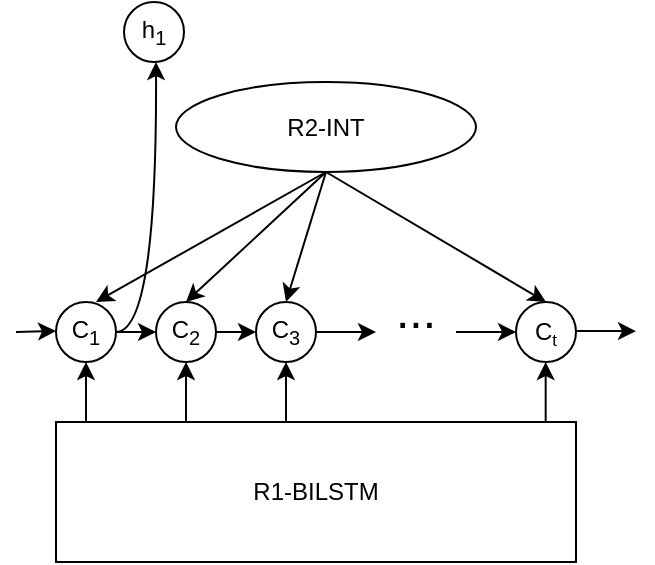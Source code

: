 <mxfile version="13.6.9" type="github">
  <diagram id="DdoQsM5gWPnd4OZK94Kb" name="Page-1">
    <mxGraphModel dx="648" dy="382" grid="1" gridSize="10" guides="1" tooltips="1" connect="1" arrows="1" fold="1" page="1" pageScale="1" pageWidth="827" pageHeight="1169" math="0" shadow="0">
      <root>
        <mxCell id="0" />
        <mxCell id="1" parent="0" />
        <mxCell id="znBHzXkmCNQ7pyG8SXvY-15" value="R1-BILSTM" style="rounded=0;whiteSpace=wrap;html=1;" vertex="1" parent="1">
          <mxGeometry x="350" y="710" width="260" height="70" as="geometry" />
        </mxCell>
        <mxCell id="znBHzXkmCNQ7pyG8SXvY-17" value="&lt;font&gt;C&lt;sub&gt;1&lt;/sub&gt;&lt;/font&gt;" style="ellipse;whiteSpace=wrap;html=1;aspect=fixed;" vertex="1" parent="1">
          <mxGeometry x="350" y="650" width="30" height="30" as="geometry" />
        </mxCell>
        <mxCell id="znBHzXkmCNQ7pyG8SXvY-19" value="&lt;span&gt;C&lt;/span&gt;&lt;sub&gt;3&lt;/sub&gt;" style="ellipse;whiteSpace=wrap;html=1;aspect=fixed;" vertex="1" parent="1">
          <mxGeometry x="450" y="650" width="30" height="30" as="geometry" />
        </mxCell>
        <mxCell id="znBHzXkmCNQ7pyG8SXvY-20" value="C&lt;span style=&quot;font-size: 10px&quot;&gt;&lt;sub&gt;t&lt;/sub&gt;&lt;/span&gt;" style="ellipse;whiteSpace=wrap;html=1;aspect=fixed;" vertex="1" parent="1">
          <mxGeometry x="580" y="650" width="30" height="30" as="geometry" />
        </mxCell>
        <mxCell id="znBHzXkmCNQ7pyG8SXvY-22" value="R2-INT" style="ellipse;whiteSpace=wrap;html=1;" vertex="1" parent="1">
          <mxGeometry x="410" y="540" width="150" height="45" as="geometry" />
        </mxCell>
        <mxCell id="znBHzXkmCNQ7pyG8SXvY-23" value="&lt;span&gt;C&lt;/span&gt;&lt;sub&gt;2&lt;/sub&gt;" style="ellipse;whiteSpace=wrap;html=1;aspect=fixed;" vertex="1" parent="1">
          <mxGeometry x="400" y="650" width="30" height="30" as="geometry" />
        </mxCell>
        <mxCell id="znBHzXkmCNQ7pyG8SXvY-25" value="" style="endArrow=classic;html=1;" edge="1" parent="1">
          <mxGeometry width="50" height="50" relative="1" as="geometry">
            <mxPoint x="330" y="665" as="sourcePoint" />
            <mxPoint x="350" y="664.5" as="targetPoint" />
          </mxGeometry>
        </mxCell>
        <mxCell id="znBHzXkmCNQ7pyG8SXvY-26" value="" style="endArrow=classic;html=1;entryX=0;entryY=0.5;entryDx=0;entryDy=0;exitX=1;exitY=0.5;exitDx=0;exitDy=0;" edge="1" parent="1" source="znBHzXkmCNQ7pyG8SXvY-17" target="znBHzXkmCNQ7pyG8SXvY-23">
          <mxGeometry width="50" height="50" relative="1" as="geometry">
            <mxPoint x="330" y="674.5" as="sourcePoint" />
            <mxPoint x="360" y="674.5" as="targetPoint" />
          </mxGeometry>
        </mxCell>
        <mxCell id="znBHzXkmCNQ7pyG8SXvY-27" value="" style="endArrow=classic;html=1;entryX=0;entryY=0.5;entryDx=0;entryDy=0;" edge="1" parent="1" target="znBHzXkmCNQ7pyG8SXvY-19">
          <mxGeometry width="50" height="50" relative="1" as="geometry">
            <mxPoint x="430" y="665" as="sourcePoint" />
            <mxPoint x="444" y="666" as="targetPoint" />
          </mxGeometry>
        </mxCell>
        <mxCell id="znBHzXkmCNQ7pyG8SXvY-28" value="" style="endArrow=classic;html=1;entryX=0.5;entryY=1;entryDx=0;entryDy=0;" edge="1" parent="1" target="znBHzXkmCNQ7pyG8SXvY-17">
          <mxGeometry width="50" height="50" relative="1" as="geometry">
            <mxPoint x="365" y="710" as="sourcePoint" />
            <mxPoint x="440" y="520" as="targetPoint" />
          </mxGeometry>
        </mxCell>
        <mxCell id="znBHzXkmCNQ7pyG8SXvY-29" value="" style="endArrow=classic;html=1;entryX=0.5;entryY=1;entryDx=0;entryDy=0;exitX=0.25;exitY=0;exitDx=0;exitDy=0;" edge="1" parent="1" source="znBHzXkmCNQ7pyG8SXvY-15" target="znBHzXkmCNQ7pyG8SXvY-23">
          <mxGeometry width="50" height="50" relative="1" as="geometry">
            <mxPoint x="375" y="720" as="sourcePoint" />
            <mxPoint x="375" y="680" as="targetPoint" />
          </mxGeometry>
        </mxCell>
        <mxCell id="znBHzXkmCNQ7pyG8SXvY-30" value="" style="endArrow=classic;html=1;entryX=0.5;entryY=1;entryDx=0;entryDy=0;" edge="1" parent="1" target="znBHzXkmCNQ7pyG8SXvY-19">
          <mxGeometry width="50" height="50" relative="1" as="geometry">
            <mxPoint x="465" y="710" as="sourcePoint" />
            <mxPoint x="425" y="680" as="targetPoint" />
          </mxGeometry>
        </mxCell>
        <mxCell id="znBHzXkmCNQ7pyG8SXvY-32" value="&lt;font style=&quot;font-size: 24px&quot;&gt;...&lt;/font&gt;" style="text;html=1;strokeColor=none;fillColor=none;align=center;verticalAlign=middle;whiteSpace=wrap;rounded=0;" vertex="1" parent="1">
          <mxGeometry x="510" y="645" width="40" height="20" as="geometry" />
        </mxCell>
        <mxCell id="znBHzXkmCNQ7pyG8SXvY-34" value="" style="edgeStyle=none;rounded=0;orthogonalLoop=1;jettySize=auto;html=1;" edge="1" parent="1">
          <mxGeometry relative="1" as="geometry">
            <mxPoint x="550" y="665" as="sourcePoint" />
            <mxPoint x="580" y="665.048" as="targetPoint" />
          </mxGeometry>
        </mxCell>
        <mxCell id="znBHzXkmCNQ7pyG8SXvY-33" value="" style="edgeStyle=none;rounded=0;orthogonalLoop=1;jettySize=auto;html=1;entryX=0;entryY=1;entryDx=0;entryDy=0;" edge="1" parent="1" source="znBHzXkmCNQ7pyG8SXvY-19" target="znBHzXkmCNQ7pyG8SXvY-32">
          <mxGeometry relative="1" as="geometry" />
        </mxCell>
        <mxCell id="znBHzXkmCNQ7pyG8SXvY-37" value="" style="endArrow=classic;html=1;entryX=0.5;entryY=1;entryDx=0;entryDy=0;" edge="1" parent="1">
          <mxGeometry width="50" height="50" relative="1" as="geometry">
            <mxPoint x="594.83" y="710" as="sourcePoint" />
            <mxPoint x="594.83" y="680" as="targetPoint" />
          </mxGeometry>
        </mxCell>
        <mxCell id="znBHzXkmCNQ7pyG8SXvY-40" value="" style="endArrow=classic;html=1;exitX=0.5;exitY=1;exitDx=0;exitDy=0;entryX=0.667;entryY=0;entryDx=0;entryDy=0;entryPerimeter=0;" edge="1" parent="1" source="znBHzXkmCNQ7pyG8SXvY-22" target="znBHzXkmCNQ7pyG8SXvY-17">
          <mxGeometry width="50" height="50" relative="1" as="geometry">
            <mxPoint x="350" y="670" as="sourcePoint" />
            <mxPoint x="400" y="620" as="targetPoint" />
          </mxGeometry>
        </mxCell>
        <mxCell id="znBHzXkmCNQ7pyG8SXvY-41" value="" style="endArrow=classic;html=1;entryX=0.5;entryY=0;entryDx=0;entryDy=0;exitX=0.5;exitY=1;exitDx=0;exitDy=0;" edge="1" parent="1" source="znBHzXkmCNQ7pyG8SXvY-22" target="znBHzXkmCNQ7pyG8SXvY-23">
          <mxGeometry width="50" height="50" relative="1" as="geometry">
            <mxPoint x="480" y="590" as="sourcePoint" />
            <mxPoint x="380.01" y="660" as="targetPoint" />
          </mxGeometry>
        </mxCell>
        <mxCell id="znBHzXkmCNQ7pyG8SXvY-42" value="" style="endArrow=classic;html=1;exitX=0.5;exitY=1;exitDx=0;exitDy=0;entryX=0.5;entryY=0;entryDx=0;entryDy=0;" edge="1" parent="1" source="znBHzXkmCNQ7pyG8SXvY-22" target="znBHzXkmCNQ7pyG8SXvY-19">
          <mxGeometry width="50" height="50" relative="1" as="geometry">
            <mxPoint x="480" y="590" as="sourcePoint" />
            <mxPoint x="460" y="649" as="targetPoint" />
          </mxGeometry>
        </mxCell>
        <mxCell id="znBHzXkmCNQ7pyG8SXvY-43" value="" style="endArrow=classic;html=1;exitX=0.5;exitY=1;exitDx=0;exitDy=0;entryX=0.5;entryY=0;entryDx=0;entryDy=0;" edge="1" parent="1" source="znBHzXkmCNQ7pyG8SXvY-22" target="znBHzXkmCNQ7pyG8SXvY-20">
          <mxGeometry width="50" height="50" relative="1" as="geometry">
            <mxPoint x="490" y="595" as="sourcePoint" />
            <mxPoint x="475" y="660" as="targetPoint" />
          </mxGeometry>
        </mxCell>
        <mxCell id="znBHzXkmCNQ7pyG8SXvY-44" value="" style="edgeStyle=none;rounded=0;orthogonalLoop=1;jettySize=auto;html=1;" edge="1" parent="1">
          <mxGeometry relative="1" as="geometry">
            <mxPoint x="610" y="664.52" as="sourcePoint" />
            <mxPoint x="640" y="664.568" as="targetPoint" />
          </mxGeometry>
        </mxCell>
        <mxCell id="znBHzXkmCNQ7pyG8SXvY-46" value="" style="endArrow=classic;html=1;edgeStyle=orthogonalEdgeStyle;curved=1;exitX=1;exitY=0.5;exitDx=0;exitDy=0;" edge="1" parent="1" source="znBHzXkmCNQ7pyG8SXvY-17">
          <mxGeometry width="50" height="50" relative="1" as="geometry">
            <mxPoint x="380" y="670" as="sourcePoint" />
            <mxPoint x="400" y="530" as="targetPoint" />
          </mxGeometry>
        </mxCell>
        <mxCell id="znBHzXkmCNQ7pyG8SXvY-47" value="&lt;font&gt;h&lt;sub&gt;1&lt;/sub&gt;&lt;/font&gt;" style="ellipse;whiteSpace=wrap;html=1;aspect=fixed;" vertex="1" parent="1">
          <mxGeometry x="384" y="500" width="30" height="30" as="geometry" />
        </mxCell>
      </root>
    </mxGraphModel>
  </diagram>
</mxfile>
